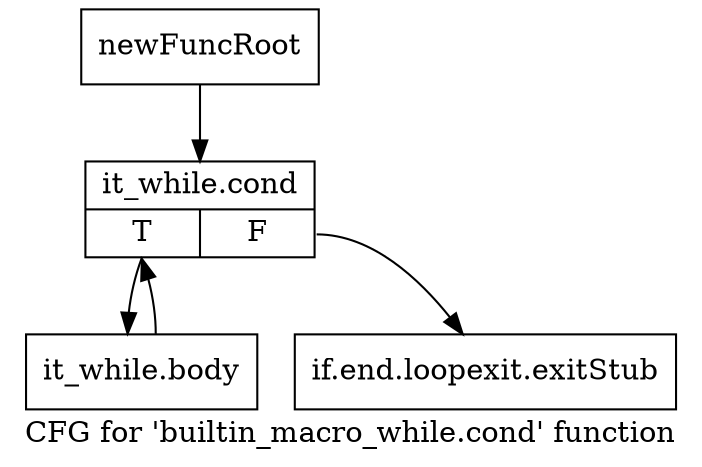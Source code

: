 digraph "CFG for 'builtin_macro_while.cond' function" {
	label="CFG for 'builtin_macro_while.cond' function";

	Node0xa276a70 [shape=record,label="{newFuncRoot}"];
	Node0xa276a70 -> Node0xa276b10;
	Node0xa276ac0 [shape=record,label="{if.end.loopexit.exitStub}"];
	Node0xa276b10 [shape=record,label="{it_while.cond|{<s0>T|<s1>F}}"];
	Node0xa276b10:s0 -> Node0xa276b60;
	Node0xa276b10:s1 -> Node0xa276ac0;
	Node0xa276b60 [shape=record,label="{it_while.body}"];
	Node0xa276b60 -> Node0xa276b10;
}
